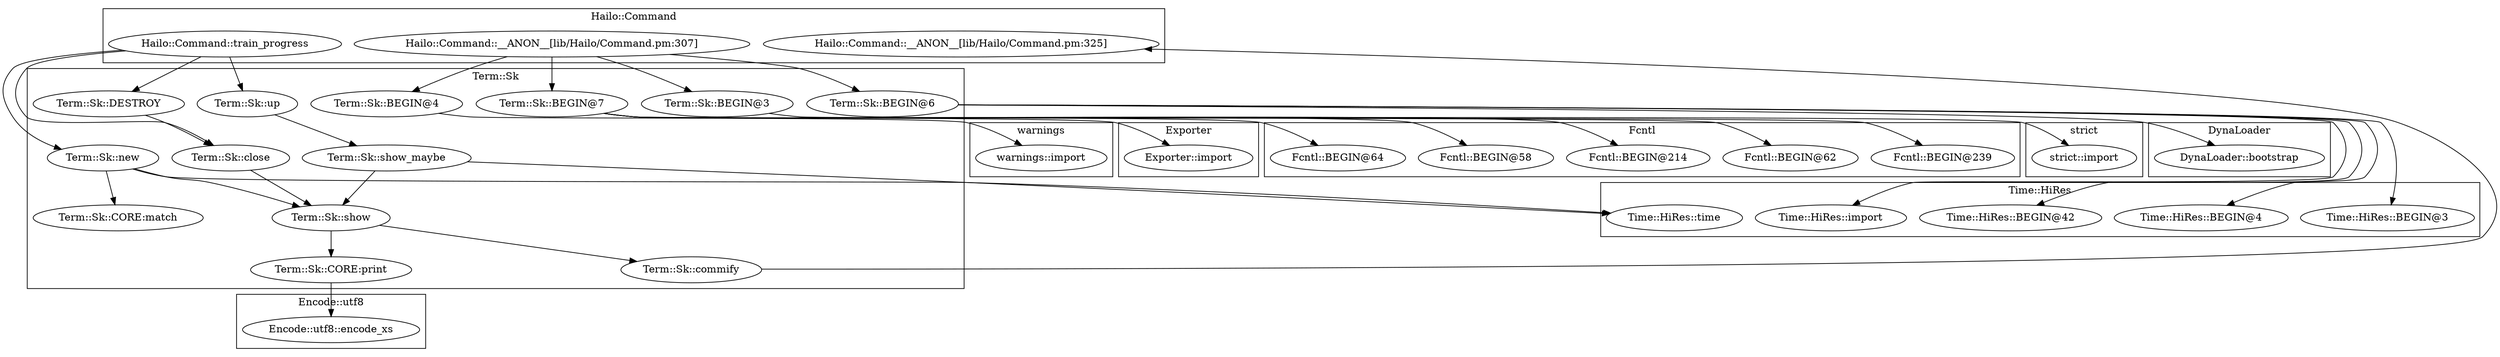 digraph {
graph [overlap=false]
subgraph cluster_DynaLoader {
	label="DynaLoader";
	"DynaLoader::bootstrap";
}
subgraph cluster_warnings {
	label="warnings";
	"warnings::import";
}
subgraph cluster_strict {
	label="strict";
	"strict::import";
}
subgraph cluster_Exporter {
	label="Exporter";
	"Exporter::import";
}
subgraph cluster_Term_Sk {
	label="Term::Sk";
	"Term::Sk::BEGIN@4";
	"Term::Sk::BEGIN@7";
	"Term::Sk::commify";
	"Term::Sk::BEGIN@3";
	"Term::Sk::DESTROY";
	"Term::Sk::close";
	"Term::Sk::BEGIN@6";
	"Term::Sk::CORE:match";
	"Term::Sk::new";
	"Term::Sk::up";
	"Term::Sk::CORE:print";
	"Term::Sk::show";
	"Term::Sk::show_maybe";
}
subgraph cluster_Fcntl {
	label="Fcntl";
	"Fcntl::BEGIN@62";
	"Fcntl::BEGIN@214";
	"Fcntl::BEGIN@58";
	"Fcntl::BEGIN@64";
	"Fcntl::BEGIN@239";
}
subgraph cluster_Encode_utf8 {
	label="Encode::utf8";
	"Encode::utf8::encode_xs";
}
subgraph cluster_Time_HiRes {
	label="Time::HiRes";
	"Time::HiRes::BEGIN@42";
	"Time::HiRes::BEGIN@4";
	"Time::HiRes::BEGIN@3";
	"Time::HiRes::import";
	"Time::HiRes::time";
}
subgraph cluster_Hailo_Command {
	label="Hailo::Command";
	"Hailo::Command::__ANON__[lib/Hailo/Command.pm:325]";
	"Hailo::Command::__ANON__[lib/Hailo/Command.pm:307]";
	"Hailo::Command::train_progress";
}
"Hailo::Command::train_progress" -> "Term::Sk::close";
"Term::Sk::DESTROY" -> "Term::Sk::close";
"Term::Sk::new" -> "Term::Sk::CORE:match";
"Term::Sk::BEGIN@6" -> "Time::HiRes::BEGIN@4";
"Term::Sk::BEGIN@7" -> "Fcntl::BEGIN@214";
"Term::Sk::BEGIN@7" -> "Exporter::import";
"Term::Sk::BEGIN@6" -> "DynaLoader::bootstrap";
"Term::Sk::CORE:print" -> "Encode::utf8::encode_xs";
"Term::Sk::BEGIN@7" -> "Fcntl::BEGIN@64";
"Term::Sk::BEGIN@7" -> "Fcntl::BEGIN@58";
"Term::Sk::show" -> "Term::Sk::commify";
"Hailo::Command::__ANON__[lib/Hailo/Command.pm:307]" -> "Term::Sk::BEGIN@7";
"Term::Sk::BEGIN@6" -> "Time::HiRes::BEGIN@42";
"Hailo::Command::__ANON__[lib/Hailo/Command.pm:307]" -> "Term::Sk::BEGIN@3";
"Term::Sk::BEGIN@7" -> "Fcntl::BEGIN@239";
"Term::Sk::BEGIN@6" -> "Time::HiRes::import";
"Term::Sk::show" -> "Term::Sk::CORE:print";
"Term::Sk::new" -> "Term::Sk::show";
"Term::Sk::show_maybe" -> "Term::Sk::show";
"Term::Sk::close" -> "Term::Sk::show";
"Term::Sk::BEGIN@4" -> "warnings::import";
"Hailo::Command::train_progress" -> "Term::Sk::up";
"Term::Sk::up" -> "Term::Sk::show_maybe";
"Hailo::Command::train_progress" -> "Term::Sk::DESTROY";
"Term::Sk::BEGIN@7" -> "Fcntl::BEGIN@62";
"Hailo::Command::__ANON__[lib/Hailo/Command.pm:307]" -> "Term::Sk::BEGIN@4";
"Term::Sk::commify" -> "Hailo::Command::__ANON__[lib/Hailo/Command.pm:325]";
"Hailo::Command::__ANON__[lib/Hailo/Command.pm:307]" -> "Term::Sk::BEGIN@6";
"Term::Sk::new" -> "Time::HiRes::time";
"Term::Sk::show_maybe" -> "Time::HiRes::time";
"Term::Sk::BEGIN@6" -> "Time::HiRes::BEGIN@3";
"Hailo::Command::train_progress" -> "Term::Sk::new";
"Term::Sk::BEGIN@3" -> "strict::import";
}
